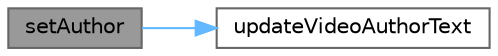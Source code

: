 digraph "setAuthor"
{
 // LATEX_PDF_SIZE
  bgcolor="transparent";
  edge [fontname=Helvetica,fontsize=10,labelfontname=Helvetica,labelfontsize=10];
  node [fontname=Helvetica,fontsize=10,shape=box,height=0.2,width=0.4];
  rankdir="LR";
  Node1 [id="Node000001",label="setAuthor",height=0.2,width=0.4,color="gray40", fillcolor="grey60", style="filled", fontcolor="black",tooltip="设置作者名称"];
  Node1 -> Node2 [id="edge1_Node000001_Node000002",color="steelblue1",style="solid",tooltip=" "];
  Node2 [id="Node000002",label="updateVideoAuthorText",height=0.2,width=0.4,color="grey40", fillcolor="white", style="filled",URL="$class_music_repo_video.html#a4524096108d4ff696f94c56312b4af52",tooltip="更新作者名称文本"];
}
